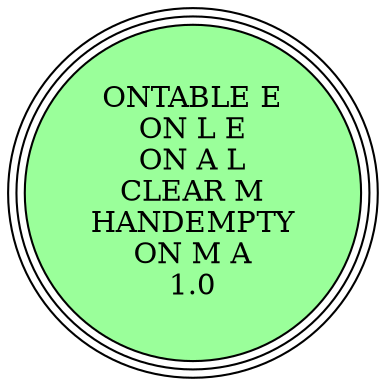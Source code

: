 digraph {
"ONTABLE E\nON L E\nON A L\nCLEAR M\nHANDEMPTY\nON M A\n1.0\n" [shape=circle, style=filled, fillcolor=palegreen1, peripheries=3];
"ONTABLE E\nON L E\nON A L\nCLEAR M\nHANDEMPTY\nON M A\n1.0\n" [shape=circle, style=filled, fillcolor=palegreen1, peripheries=3];
}
